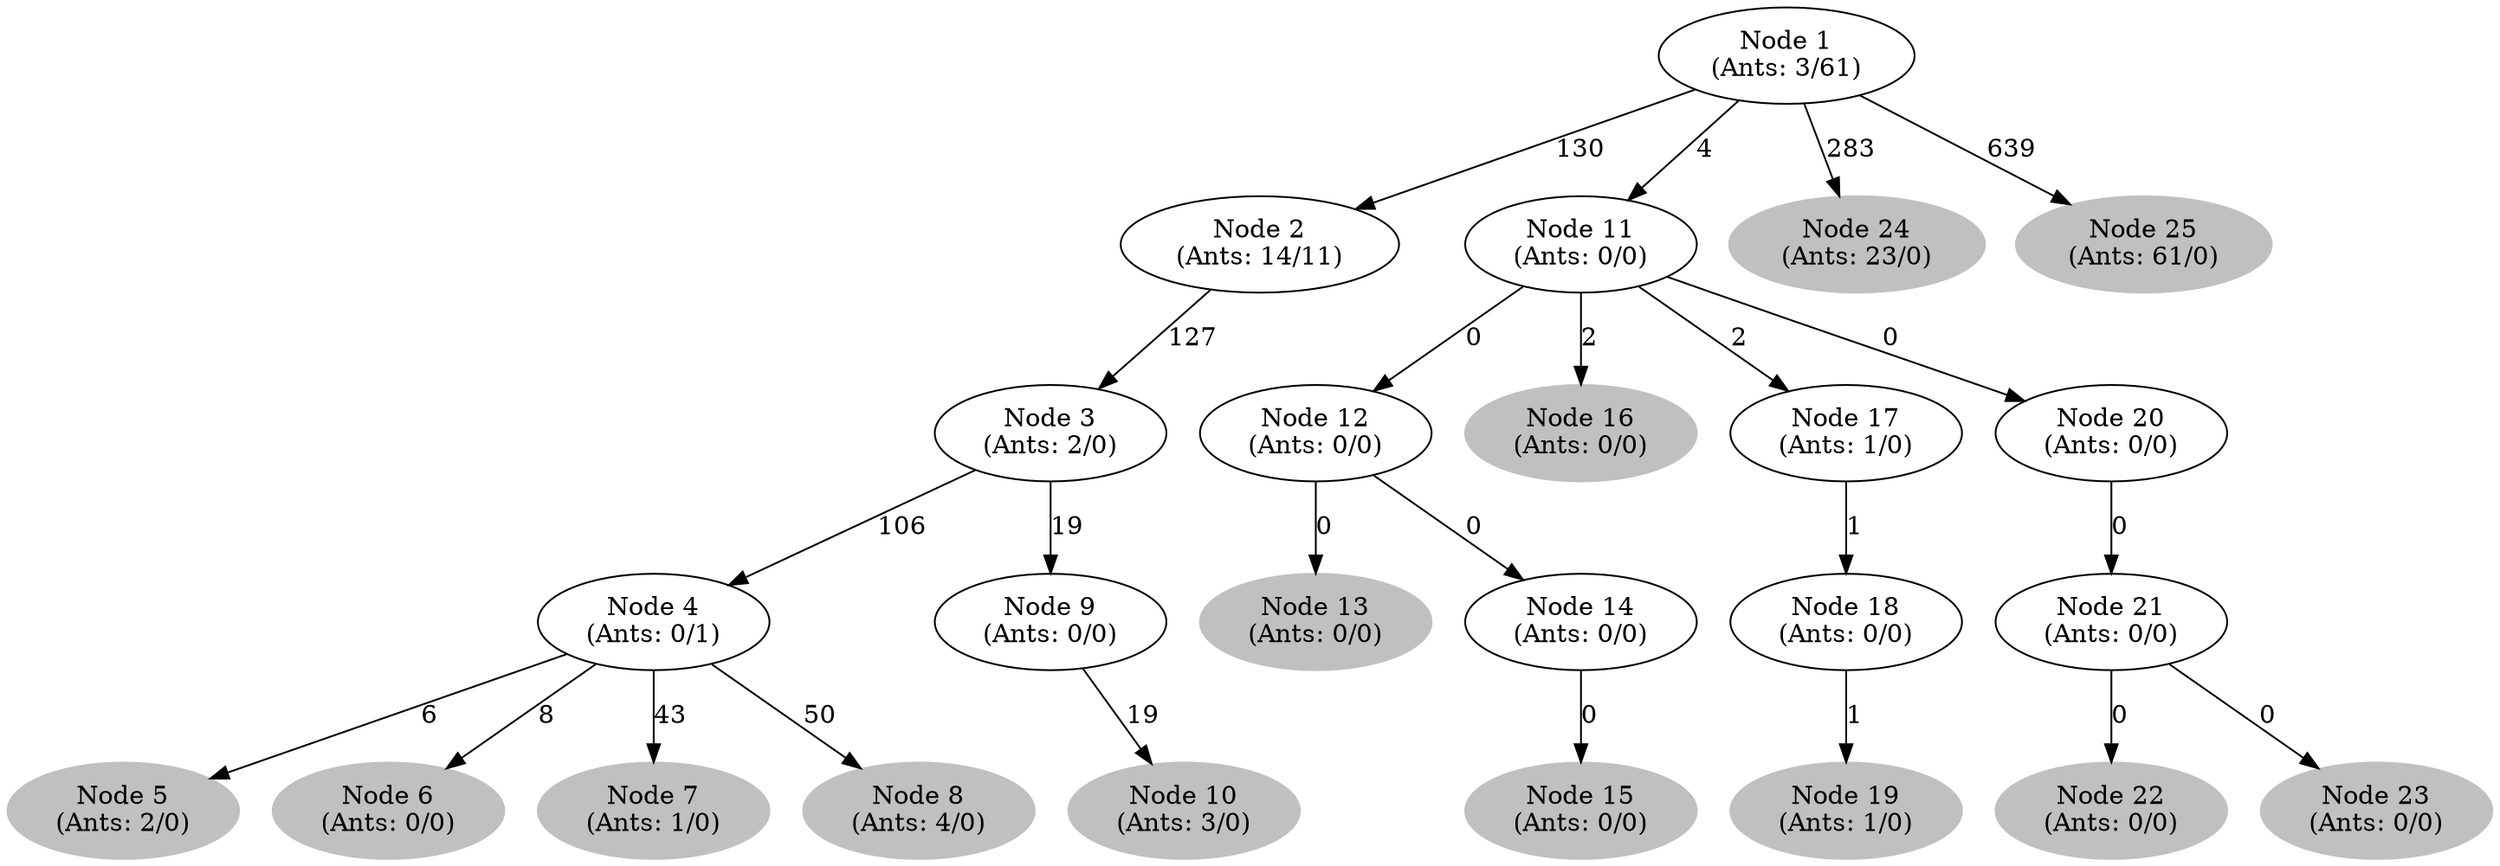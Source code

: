 digraph G {
	
	 "Node 1\n(Ants: 3/61)" -> "Node 2\n(Ants: 14/11)" [label=130];
	 "Node 2\n(Ants: 14/11)" -> "Node 3\n(Ants: 2/0)" [label=127];
	 "Node 3\n(Ants: 2/0)" -> "Node 4\n(Ants: 0/1)" [label=106];
	 "Node 5\n(Ants: 2/0)" [style=filled,color="gray"];
	"Node 4\n(Ants: 0/1)" -> "Node 5\n(Ants: 2/0)" [label=6];
	 "Node 6\n(Ants: 0/0)" [style=filled,color="gray"];
	"Node 4\n(Ants: 0/1)" -> "Node 6\n(Ants: 0/0)" [label=8];
	 "Node 7\n(Ants: 1/0)" [style=filled,color="gray"];
	"Node 4\n(Ants: 0/1)" -> "Node 7\n(Ants: 1/0)" [label=43];
	 "Node 8\n(Ants: 4/0)" [style=filled,color="gray"];
	"Node 4\n(Ants: 0/1)" -> "Node 8\n(Ants: 4/0)" [label=50];
	 "Node 3\n(Ants: 2/0)" -> "Node 9\n(Ants: 0/0)" [label=19];
	 "Node 10\n(Ants: 3/0)" [style=filled,color="gray"];
	"Node 9\n(Ants: 0/0)" -> "Node 10\n(Ants: 3/0)" [label=19];
	 "Node 1\n(Ants: 3/61)" -> "Node 11\n(Ants: 0/0)" [label=4];
	 "Node 11\n(Ants: 0/0)" -> "Node 12\n(Ants: 0/0)" [label=0];
	 "Node 13\n(Ants: 0/0)" [style=filled,color="gray"];
	"Node 12\n(Ants: 0/0)" -> "Node 13\n(Ants: 0/0)" [label=0];
	 "Node 12\n(Ants: 0/0)" -> "Node 14\n(Ants: 0/0)" [label=0];
	 "Node 15\n(Ants: 0/0)" [style=filled,color="gray"];
	"Node 14\n(Ants: 0/0)" -> "Node 15\n(Ants: 0/0)" [label=0];
	 "Node 16\n(Ants: 0/0)" [style=filled,color="gray"];
	"Node 11\n(Ants: 0/0)" -> "Node 16\n(Ants: 0/0)" [label=2];
	 "Node 11\n(Ants: 0/0)" -> "Node 17\n(Ants: 1/0)" [label=2];
	 "Node 17\n(Ants: 1/0)" -> "Node 18\n(Ants: 0/0)" [label=1];
	 "Node 19\n(Ants: 1/0)" [style=filled,color="gray"];
	"Node 18\n(Ants: 0/0)" -> "Node 19\n(Ants: 1/0)" [label=1];
	 "Node 11\n(Ants: 0/0)" -> "Node 20\n(Ants: 0/0)" [label=0];
	 "Node 20\n(Ants: 0/0)" -> "Node 21\n(Ants: 0/0)" [label=0];
	 "Node 22\n(Ants: 0/0)" [style=filled,color="gray"];
	"Node 21\n(Ants: 0/0)" -> "Node 22\n(Ants: 0/0)" [label=0];
	 "Node 23\n(Ants: 0/0)" [style=filled,color="gray"];
	"Node 21\n(Ants: 0/0)" -> "Node 23\n(Ants: 0/0)" [label=0];
	 "Node 24\n(Ants: 23/0)" [style=filled,color="gray"];
	"Node 1\n(Ants: 3/61)" -> "Node 24\n(Ants: 23/0)" [label=283];
	 "Node 25\n(Ants: 61/0)" [style=filled,color="gray"];
	"Node 1\n(Ants: 3/61)" -> "Node 25\n(Ants: 61/0)" [label=639];
	 
}
